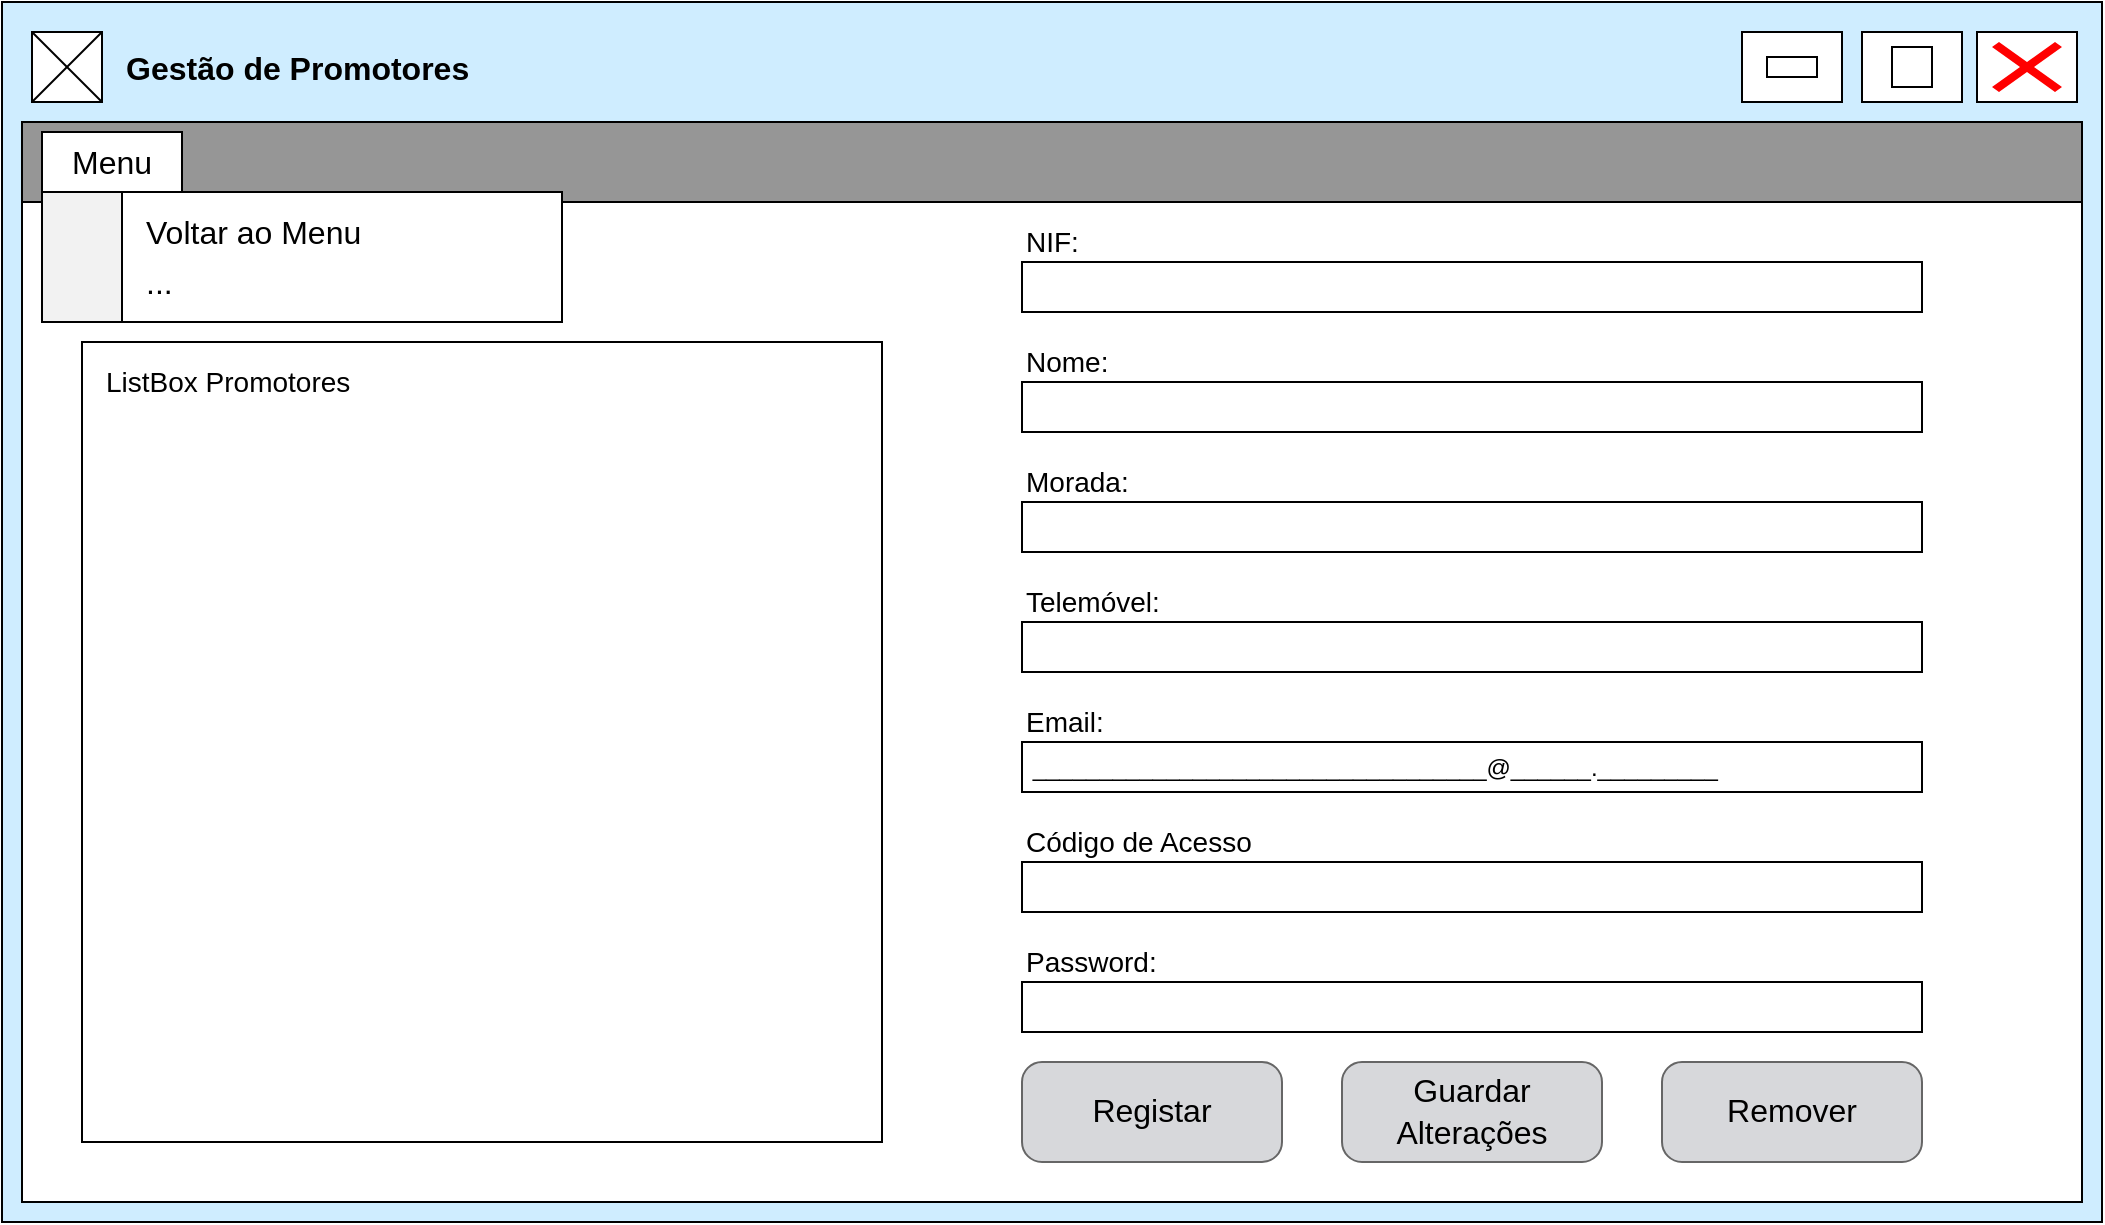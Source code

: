<mxfile version="14.6.12" type="device"><diagram name="Page-1" id="03018318-947c-dd8e-b7a3-06fadd420f32"><mxGraphModel dx="1221" dy="682" grid="1" gridSize="10" guides="1" tooltips="1" connect="1" arrows="1" fold="1" page="1" pageScale="1" pageWidth="1100" pageHeight="850" background="#ffffff" math="0" shadow="0"><root><mxCell id="0"/><mxCell id="1" parent="0"/><mxCell id="7fIx10kgIT_8YGKyxtpq-11" value="" style="rounded=0;whiteSpace=wrap;html=1;fillColor=#CFEDFF;" parent="1" vertex="1"><mxGeometry x="50" y="40" width="1050" height="610" as="geometry"/></mxCell><mxCell id="7fIx10kgIT_8YGKyxtpq-3" value="" style="rounded=0;whiteSpace=wrap;html=1;" parent="1" vertex="1"><mxGeometry x="1037.5" y="55" width="50" height="35" as="geometry"/></mxCell><mxCell id="7fIx10kgIT_8YGKyxtpq-4" value="" style="shape=mxgraph.mockup.markup.redX;fillColor=#ff0000;html=1;shadow=0;strokeColor=none;" parent="1" vertex="1"><mxGeometry x="1045" y="60" width="35" height="25" as="geometry"/></mxCell><mxCell id="7fIx10kgIT_8YGKyxtpq-5" value="" style="rounded=0;whiteSpace=wrap;html=1;" parent="1" vertex="1"><mxGeometry x="980" y="55" width="50" height="35" as="geometry"/></mxCell><mxCell id="7fIx10kgIT_8YGKyxtpq-6" value="" style="rounded=0;whiteSpace=wrap;html=1;" parent="1" vertex="1"><mxGeometry x="920" y="55" width="50" height="35" as="geometry"/></mxCell><mxCell id="7fIx10kgIT_8YGKyxtpq-8" value="" style="whiteSpace=wrap;html=1;aspect=fixed;" parent="1" vertex="1"><mxGeometry x="995" y="62.5" width="20" height="20" as="geometry"/></mxCell><mxCell id="7fIx10kgIT_8YGKyxtpq-9" value="" style="rounded=0;whiteSpace=wrap;html=1;fontStyle=0" parent="1" vertex="1"><mxGeometry x="932.5" y="67.5" width="25" height="10" as="geometry"/></mxCell><mxCell id="7fIx10kgIT_8YGKyxtpq-1" value="" style="rounded=0;whiteSpace=wrap;html=1;" parent="1" vertex="1"><mxGeometry x="60" y="100" width="1030" height="540" as="geometry"/></mxCell><mxCell id="7fIx10kgIT_8YGKyxtpq-12" value="" style="rounded=0;whiteSpace=wrap;html=1;fillColor=#969696;" parent="1" vertex="1"><mxGeometry x="60" y="100" width="1030" height="40" as="geometry"/></mxCell><mxCell id="7fIx10kgIT_8YGKyxtpq-13" value="&lt;font size=&quot;1&quot;&gt;&lt;b style=&quot;font-size: 16px&quot;&gt;Gestão de Promotores&lt;/b&gt;&lt;/font&gt;" style="text;html=1;strokeColor=none;fillColor=none;align=left;verticalAlign=middle;whiteSpace=wrap;rounded=0;" parent="1" vertex="1"><mxGeometry x="110" y="62.5" width="320" height="20" as="geometry"/></mxCell><mxCell id="7fIx10kgIT_8YGKyxtpq-15" value="" style="whiteSpace=wrap;html=1;aspect=fixed;gradientColor=none;fillColor=#FFFFFF;" parent="1" vertex="1"><mxGeometry x="65" y="55" width="35" height="35" as="geometry"/></mxCell><mxCell id="7fIx10kgIT_8YGKyxtpq-16" style="rounded=0;orthogonalLoop=1;jettySize=auto;html=1;exitX=1;exitY=1;exitDx=0;exitDy=0;entryX=0;entryY=0;entryDx=0;entryDy=0;endArrow=none;endFill=0;" parent="1" source="7fIx10kgIT_8YGKyxtpq-15" target="7fIx10kgIT_8YGKyxtpq-15" edge="1"><mxGeometry relative="1" as="geometry"/></mxCell><mxCell id="7fIx10kgIT_8YGKyxtpq-17" style="edgeStyle=none;rounded=0;orthogonalLoop=1;jettySize=auto;html=1;exitX=0;exitY=1;exitDx=0;exitDy=0;entryX=1;entryY=0;entryDx=0;entryDy=0;endArrow=none;endFill=0;" parent="1" source="7fIx10kgIT_8YGKyxtpq-15" target="7fIx10kgIT_8YGKyxtpq-15" edge="1"><mxGeometry relative="1" as="geometry"/></mxCell><mxCell id="7fIx10kgIT_8YGKyxtpq-19" style="edgeStyle=none;rounded=0;orthogonalLoop=1;jettySize=auto;html=1;exitX=1;exitY=1;exitDx=0;exitDy=0;endArrow=none;endFill=0;" parent="1" edge="1"><mxGeometry relative="1" as="geometry"><mxPoint x="925" y="380" as="sourcePoint"/><mxPoint x="925" y="380" as="targetPoint"/></mxGeometry></mxCell><mxCell id="7fIx10kgIT_8YGKyxtpq-20" style="edgeStyle=none;rounded=0;orthogonalLoop=1;jettySize=auto;html=1;exitX=0;exitY=0;exitDx=0;exitDy=0;endArrow=none;endFill=0;" parent="1" edge="1"><mxGeometry relative="1" as="geometry"><mxPoint x="175.0" y="200" as="sourcePoint"/><mxPoint x="175.0" y="200" as="targetPoint"/></mxGeometry></mxCell><mxCell id="7fIx10kgIT_8YGKyxtpq-23" value="&lt;font style=&quot;font-size: 16px&quot;&gt;Menu&lt;/font&gt;" style="rounded=0;whiteSpace=wrap;html=1;fillColor=#FFFFFF;gradientColor=none;" parent="1" vertex="1"><mxGeometry x="70" y="105" width="70" height="30" as="geometry"/></mxCell><mxCell id="7fIx10kgIT_8YGKyxtpq-25" value="" style="rounded=0;whiteSpace=wrap;html=1;gradientColor=none;fillColor=#F2F2F2;" parent="1" vertex="1"><mxGeometry x="70" y="135" width="50" height="65" as="geometry"/></mxCell><mxCell id="7fIx10kgIT_8YGKyxtpq-24" value="" style="rounded=0;whiteSpace=wrap;html=1;fillColor=#FFFFFF;gradientColor=none;" parent="1" vertex="1"><mxGeometry x="110" y="135" width="220" height="65" as="geometry"/></mxCell><mxCell id="7fIx10kgIT_8YGKyxtpq-26" value="&lt;span style=&quot;font-size: 16px&quot;&gt;Voltar ao Menu&lt;/span&gt;" style="text;html=1;strokeColor=none;fillColor=none;align=left;verticalAlign=middle;whiteSpace=wrap;rounded=0;" parent="1" vertex="1"><mxGeometry x="120" y="145" width="170" height="20" as="geometry"/></mxCell><mxCell id="7fIx10kgIT_8YGKyxtpq-33" value="&lt;span style=&quot;font-size: 16px&quot;&gt;...&lt;/span&gt;" style="text;html=1;strokeColor=none;fillColor=none;align=left;verticalAlign=middle;whiteSpace=wrap;rounded=0;" parent="1" vertex="1"><mxGeometry x="120" y="170" width="180" height="20" as="geometry"/></mxCell><mxCell id="7fIx10kgIT_8YGKyxtpq-34" value="" style="rounded=0;whiteSpace=wrap;html=1;gradientColor=none;align=left;fillColor=#FFFFFF;sketch=0;glass=0;" parent="1" vertex="1"><mxGeometry x="90" y="210" width="400" height="400" as="geometry"/></mxCell><mxCell id="7fIx10kgIT_8YGKyxtpq-35" value="&lt;font style=&quot;font-size: 14px&quot;&gt;ListBox Promotores&lt;/font&gt;" style="text;html=1;strokeColor=none;fillColor=none;align=left;verticalAlign=middle;whiteSpace=wrap;rounded=0;" parent="1" vertex="1"><mxGeometry x="100" y="220" width="140" height="20" as="geometry"/></mxCell><mxCell id="7fIx10kgIT_8YGKyxtpq-36" value="&lt;span style=&quot;font-size: 14px&quot;&gt;Morada:&lt;/span&gt;" style="text;html=1;strokeColor=none;fillColor=none;align=left;verticalAlign=middle;whiteSpace=wrap;rounded=0;" parent="1" vertex="1"><mxGeometry x="560" y="270" width="60" height="20" as="geometry"/></mxCell><mxCell id="7fIx10kgIT_8YGKyxtpq-37" value="" style="rounded=0;whiteSpace=wrap;html=1;fillColor=#FFFFFF;gradientColor=none;align=left;" parent="1" vertex="1"><mxGeometry x="560" y="290" width="450" height="25" as="geometry"/></mxCell><mxCell id="7fIx10kgIT_8YGKyxtpq-38" value="&lt;span style=&quot;font-size: 14px&quot;&gt;Nome:&lt;/span&gt;" style="text;html=1;strokeColor=none;fillColor=none;align=left;verticalAlign=middle;whiteSpace=wrap;rounded=0;" parent="1" vertex="1"><mxGeometry x="560" y="210" width="110" height="20" as="geometry"/></mxCell><mxCell id="7fIx10kgIT_8YGKyxtpq-41" value="&lt;font color=&quot;#000000&quot; style=&quot;font-size: 16px ; font-weight: normal&quot;&gt;Registar&lt;/font&gt;" style="strokeWidth=1;shadow=0;dashed=0;align=center;html=1;shape=mxgraph.mockup.buttons.button;strokeColor=#666666;fontColor=#ffffff;mainText=;buttonStyle=round;fontSize=17;fontStyle=1;whiteSpace=wrap;fillColor=#D7D8DB;sketch=0;" parent="1" vertex="1"><mxGeometry x="560" y="570" width="130" height="50" as="geometry"/></mxCell><mxCell id="7fIx10kgIT_8YGKyxtpq-42" value="&lt;font color=&quot;#000000&quot; style=&quot;font-size: 16px ; font-weight: normal&quot;&gt;Guardar Alterações&lt;/font&gt;" style="strokeWidth=1;shadow=0;dashed=0;align=center;html=1;shape=mxgraph.mockup.buttons.button;strokeColor=#666666;fontColor=#ffffff;mainText=;buttonStyle=round;fontSize=17;fontStyle=1;whiteSpace=wrap;fillColor=#D7D8DB;sketch=0;" parent="1" vertex="1"><mxGeometry x="720" y="570" width="130" height="50" as="geometry"/></mxCell><mxCell id="7fIx10kgIT_8YGKyxtpq-43" value="&lt;font color=&quot;#000000&quot; style=&quot;font-size: 16px ; font-weight: normal&quot;&gt;Remover&lt;/font&gt;" style="strokeWidth=1;shadow=0;dashed=0;align=center;html=1;shape=mxgraph.mockup.buttons.button;strokeColor=#666666;fontColor=#ffffff;mainText=;buttonStyle=round;fontSize=17;fontStyle=1;whiteSpace=wrap;fillColor=#D7D8DB;sketch=0;" parent="1" vertex="1"><mxGeometry x="880" y="570" width="130" height="50" as="geometry"/></mxCell><mxCell id="7fIx10kgIT_8YGKyxtpq-44" value="&lt;span style=&quot;font-size: 14px&quot;&gt;NIF:&lt;/span&gt;" style="text;html=1;strokeColor=none;fillColor=none;align=left;verticalAlign=middle;whiteSpace=wrap;rounded=0;" parent="1" vertex="1"><mxGeometry x="560" y="150" width="110" height="20" as="geometry"/></mxCell><mxCell id="o6Tg-uzuJLiONCWJR_Zo-1" value="" style="rounded=0;whiteSpace=wrap;html=1;fillColor=#FFFFFF;gradientColor=none;align=left;" vertex="1" parent="1"><mxGeometry x="560" y="230" width="450" height="25" as="geometry"/></mxCell><mxCell id="o6Tg-uzuJLiONCWJR_Zo-2" value="" style="rounded=0;whiteSpace=wrap;html=1;fillColor=#FFFFFF;gradientColor=none;align=left;" vertex="1" parent="1"><mxGeometry x="560" y="170" width="450" height="25" as="geometry"/></mxCell><mxCell id="o6Tg-uzuJLiONCWJR_Zo-3" value="&lt;span style=&quot;font-size: 14px&quot;&gt;Telemóvel:&lt;/span&gt;" style="text;html=1;strokeColor=none;fillColor=none;align=left;verticalAlign=middle;whiteSpace=wrap;rounded=0;" vertex="1" parent="1"><mxGeometry x="560" y="330" width="70" height="20" as="geometry"/></mxCell><mxCell id="o6Tg-uzuJLiONCWJR_Zo-4" value="" style="rounded=0;whiteSpace=wrap;html=1;fillColor=#FFFFFF;gradientColor=none;align=left;" vertex="1" parent="1"><mxGeometry x="560" y="350" width="450" height="25" as="geometry"/></mxCell><mxCell id="o6Tg-uzuJLiONCWJR_Zo-5" value="&lt;span style=&quot;font-size: 14px&quot;&gt;Email:&lt;/span&gt;" style="text;html=1;strokeColor=none;fillColor=none;align=left;verticalAlign=middle;whiteSpace=wrap;rounded=0;" vertex="1" parent="1"><mxGeometry x="560" y="390" width="60" height="20" as="geometry"/></mxCell><mxCell id="o6Tg-uzuJLiONCWJR_Zo-6" value="&amp;nbsp;__________________________________@______._________" style="rounded=0;whiteSpace=wrap;html=1;fillColor=#FFFFFF;gradientColor=none;align=left;" vertex="1" parent="1"><mxGeometry x="560" y="410" width="450" height="25" as="geometry"/></mxCell><mxCell id="o6Tg-uzuJLiONCWJR_Zo-7" value="&lt;span style=&quot;font-size: 14px&quot;&gt;Código de Acesso&lt;/span&gt;" style="text;html=1;strokeColor=none;fillColor=none;align=left;verticalAlign=middle;whiteSpace=wrap;rounded=0;" vertex="1" parent="1"><mxGeometry x="560" y="450" width="120" height="20" as="geometry"/></mxCell><mxCell id="o6Tg-uzuJLiONCWJR_Zo-8" value="" style="rounded=0;whiteSpace=wrap;html=1;fillColor=#FFFFFF;gradientColor=none;align=left;" vertex="1" parent="1"><mxGeometry x="560" y="470" width="450" height="25" as="geometry"/></mxCell><mxCell id="o6Tg-uzuJLiONCWJR_Zo-9" value="&lt;span style=&quot;font-size: 14px&quot;&gt;Password:&lt;/span&gt;" style="text;html=1;strokeColor=none;fillColor=none;align=left;verticalAlign=middle;whiteSpace=wrap;rounded=0;" vertex="1" parent="1"><mxGeometry x="560" y="510" width="80" height="20" as="geometry"/></mxCell><mxCell id="o6Tg-uzuJLiONCWJR_Zo-10" value="" style="rounded=0;whiteSpace=wrap;html=1;fillColor=#FFFFFF;gradientColor=none;align=left;" vertex="1" parent="1"><mxGeometry x="560" y="530" width="450" height="25" as="geometry"/></mxCell></root></mxGraphModel></diagram></mxfile>